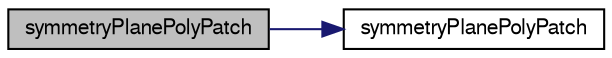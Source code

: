 digraph "symmetryPlanePolyPatch"
{
  bgcolor="transparent";
  edge [fontname="FreeSans",fontsize="10",labelfontname="FreeSans",labelfontsize="10"];
  node [fontname="FreeSans",fontsize="10",shape=record];
  rankdir="LR";
  Node6 [label="symmetryPlanePolyPatch",height=0.2,width=0.4,color="black", fillcolor="grey75", style="filled", fontcolor="black"];
  Node6 -> Node7 [color="midnightblue",fontsize="10",style="solid",fontname="FreeSans"];
  Node7 [label="symmetryPlanePolyPatch",height=0.2,width=0.4,color="black",URL="$a27466.html#acfe0724a8c840fc91d05d46cd3fdafde",tooltip="Construct from components. "];
}
